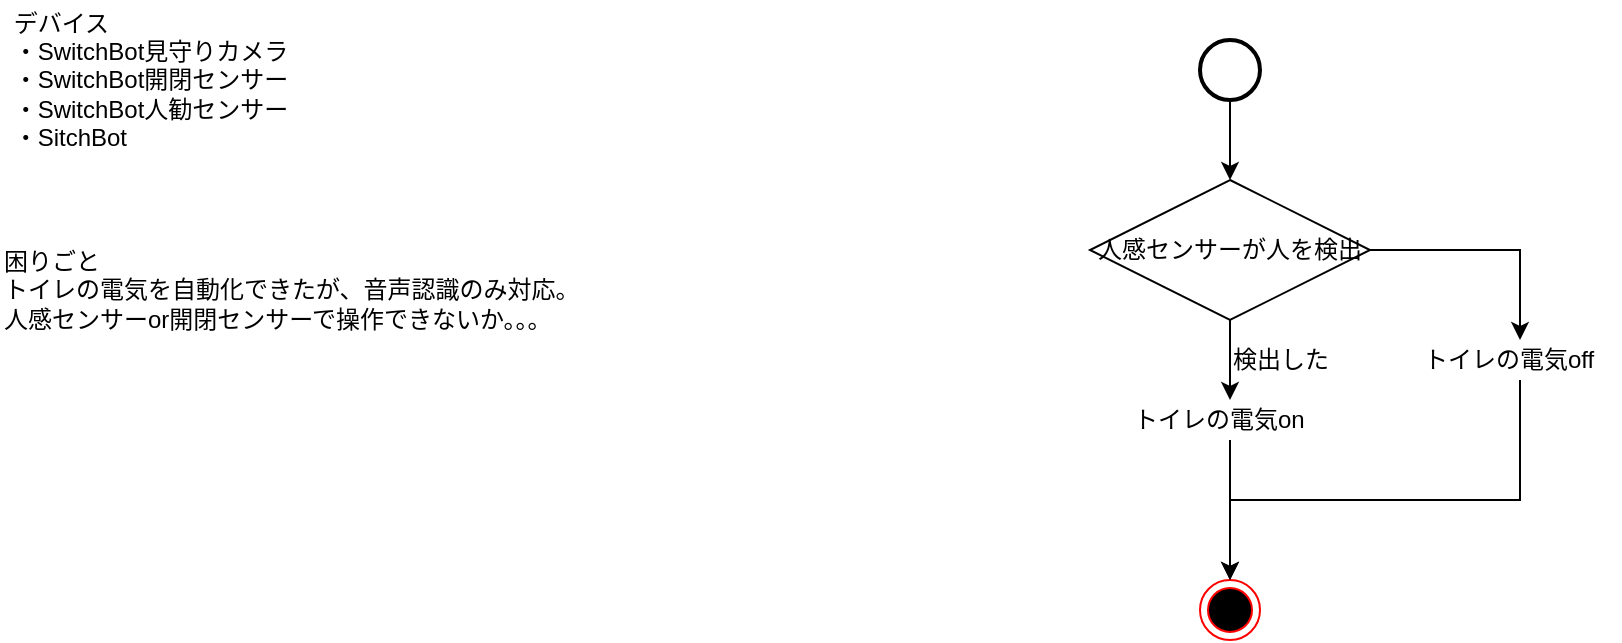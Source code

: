 <mxfile>
    <diagram id="D7J_96mK130nmoBYQhUC" name="ページ1">
        <mxGraphModel dx="1337" dy="474" grid="1" gridSize="10" guides="1" tooltips="1" connect="1" arrows="1" fold="1" page="1" pageScale="1" pageWidth="2339" pageHeight="3300" math="0" shadow="0">
            <root>
                <mxCell id="0"/>
                <mxCell id="1" parent="0"/>
                <mxCell id="2" value="&lt;div style=&quot;text-align: left&quot;&gt;&lt;span&gt;&lt;font color=&quot;#000000&quot;&gt;デバイス&lt;/font&gt;&lt;/span&gt;&lt;/div&gt;&lt;font color=&quot;#000000&quot;&gt;・SwitchBot見守りカメラ&lt;br&gt;&lt;/font&gt;&lt;div style=&quot;text-align: left&quot;&gt;&lt;font color=&quot;#000000&quot;&gt;・SwitchBot開閉センサー&lt;/font&gt;&lt;/div&gt;&lt;div style=&quot;text-align: left&quot;&gt;&lt;font color=&quot;#000000&quot;&gt;・SwitchBot人勧センサー&lt;/font&gt;&lt;/div&gt;&lt;div style=&quot;text-align: left&quot;&gt;&lt;font color=&quot;#000000&quot;&gt;・SitchBot&lt;/font&gt;&lt;/div&gt;" style="text;html=1;align=center;verticalAlign=middle;resizable=0;points=[];autosize=1;strokeColor=none;fillColor=#FFFFFF;" vertex="1" parent="1">
                    <mxGeometry x="90" y="50" width="150" height="80" as="geometry"/>
                </mxCell>
                <mxCell id="3" value="&lt;font color=&quot;#000000&quot;&gt;困りごと&lt;br&gt;トイレの電気を自動化できたが、音声認識のみ対応。&lt;br&gt;人感センサーor開閉センサーで操作できないか。。。&lt;/font&gt;" style="text;html=1;align=left;verticalAlign=middle;resizable=0;points=[];autosize=1;strokeColor=none;fillColor=#FFFFFF;" vertex="1" parent="1">
                    <mxGeometry x="90" y="170" width="300" height="50" as="geometry"/>
                </mxCell>
                <mxCell id="6" value="" style="ellipse;html=1;shape=endState;fillColor=#000000;strokeColor=#ff0000;" vertex="1" parent="1">
                    <mxGeometry x="690" y="340" width="30" height="30" as="geometry"/>
                </mxCell>
                <mxCell id="9" value="" style="edgeStyle=orthogonalEdgeStyle;rounded=0;orthogonalLoop=1;jettySize=auto;html=1;entryX=0.5;entryY=0;entryDx=0;entryDy=0;" edge="1" parent="1" source="7" target="11">
                    <mxGeometry relative="1" as="geometry">
                        <mxPoint x="705" y="150" as="targetPoint"/>
                    </mxGeometry>
                </mxCell>
                <mxCell id="7" value="" style="strokeWidth=2;html=1;shape=mxgraph.flowchart.start_2;whiteSpace=wrap;fillColor=#FFFFFF;" vertex="1" parent="1">
                    <mxGeometry x="690" y="70" width="30" height="30" as="geometry"/>
                </mxCell>
                <mxCell id="13" value="" style="edgeStyle=orthogonalEdgeStyle;rounded=0;orthogonalLoop=1;jettySize=auto;html=1;" edge="1" parent="1" source="11" target="12">
                    <mxGeometry relative="1" as="geometry"/>
                </mxCell>
                <mxCell id="16" style="edgeStyle=orthogonalEdgeStyle;rounded=0;orthogonalLoop=1;jettySize=auto;html=1;" edge="1" parent="1" source="11" target="15">
                    <mxGeometry relative="1" as="geometry"/>
                </mxCell>
                <mxCell id="11" value="&lt;span style=&quot;color: rgb(0 , 0 , 0)&quot;&gt;人感センサーが人を検出&lt;/span&gt;" style="rhombus;whiteSpace=wrap;html=1;fillColor=#FFFFFF;" vertex="1" parent="1">
                    <mxGeometry x="635" y="140" width="140" height="70" as="geometry"/>
                </mxCell>
                <mxCell id="17" value="" style="edgeStyle=orthogonalEdgeStyle;rounded=0;orthogonalLoop=1;jettySize=auto;html=1;" edge="1" parent="1" source="12" target="6">
                    <mxGeometry relative="1" as="geometry"/>
                </mxCell>
                <mxCell id="12" value="&lt;font color=&quot;#000000&quot;&gt;トイレの電気on&lt;/font&gt;" style="text;html=1;align=left;verticalAlign=middle;resizable=0;points=[];autosize=1;strokeColor=none;fillColor=#FFFFFF;" vertex="1" parent="1">
                    <mxGeometry x="655" y="250" width="100" height="20" as="geometry"/>
                </mxCell>
                <mxCell id="14" value="検出した" style="text;html=1;align=center;verticalAlign=middle;resizable=0;points=[];autosize=1;strokeColor=none;" vertex="1" parent="1">
                    <mxGeometry x="700" y="220" width="60" height="20" as="geometry"/>
                </mxCell>
                <mxCell id="18" style="edgeStyle=orthogonalEdgeStyle;rounded=0;orthogonalLoop=1;jettySize=auto;html=1;entryX=0.5;entryY=0;entryDx=0;entryDy=0;" edge="1" parent="1" source="15" target="6">
                    <mxGeometry relative="1" as="geometry">
                        <Array as="points">
                            <mxPoint x="850" y="300"/>
                            <mxPoint x="705" y="300"/>
                        </Array>
                    </mxGeometry>
                </mxCell>
                <mxCell id="15" value="&lt;font color=&quot;#000000&quot;&gt;トイレの電気off&lt;/font&gt;" style="text;html=1;align=left;verticalAlign=middle;resizable=0;points=[];autosize=1;strokeColor=none;fillColor=#FFFFFF;" vertex="1" parent="1">
                    <mxGeometry x="800" y="220" width="100" height="20" as="geometry"/>
                </mxCell>
            </root>
        </mxGraphModel>
    </diagram>
</mxfile>